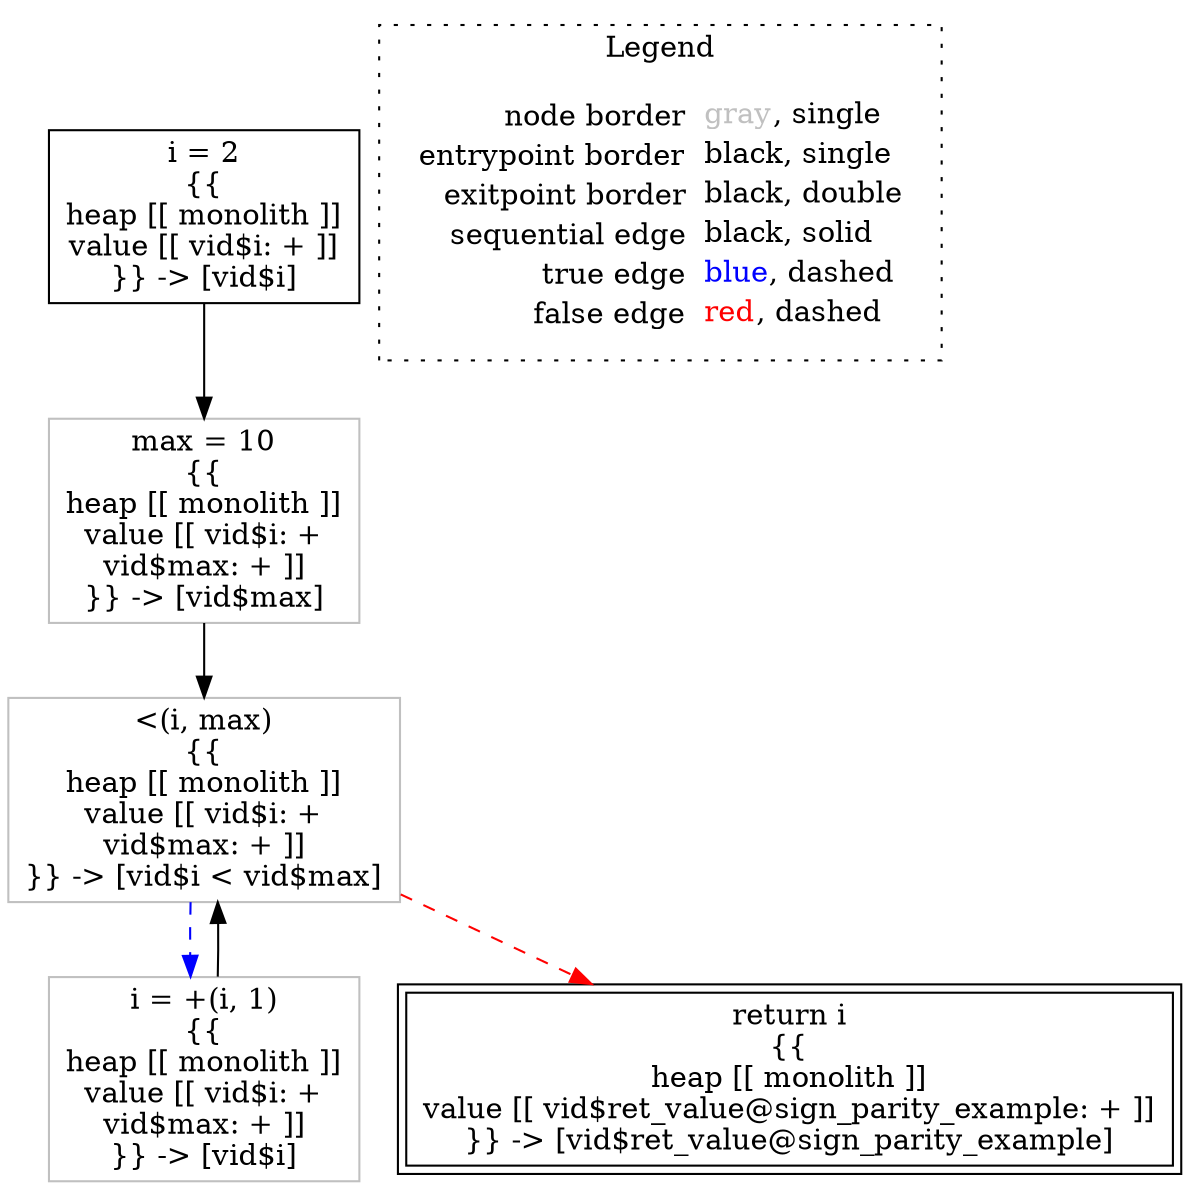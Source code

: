 digraph {
	"node0" [shape="rect",color="black",label=<i = 2<BR/>{{<BR/>heap [[ monolith ]]<BR/>value [[ vid$i: + ]]<BR/>}} -&gt; [vid$i]>];
	"node1" [shape="rect",color="gray",label=<max = 10<BR/>{{<BR/>heap [[ monolith ]]<BR/>value [[ vid$i: +<BR/>vid$max: + ]]<BR/>}} -&gt; [vid$max]>];
	"node2" [shape="rect",color="gray",label=<i = +(i, 1)<BR/>{{<BR/>heap [[ monolith ]]<BR/>value [[ vid$i: +<BR/>vid$max: + ]]<BR/>}} -&gt; [vid$i]>];
	"node3" [shape="rect",color="gray",label=<&lt;(i, max)<BR/>{{<BR/>heap [[ monolith ]]<BR/>value [[ vid$i: +<BR/>vid$max: + ]]<BR/>}} -&gt; [vid$i &lt; vid$max]>];
	"node4" [shape="rect",color="black",peripheries="2",label=<return i<BR/>{{<BR/>heap [[ monolith ]]<BR/>value [[ vid$ret_value@sign_parity_example: + ]]<BR/>}} -&gt; [vid$ret_value@sign_parity_example]>];
	"node0" -> "node1" [color="black"];
	"node1" -> "node3" [color="black"];
	"node2" -> "node3" [color="black"];
	"node3" -> "node2" [color="blue",style="dashed"];
	"node3" -> "node4" [color="red",style="dashed"];
subgraph cluster_legend {
	label="Legend";
	style=dotted;
	node [shape=plaintext];
	"legend" [label=<<table border="0" cellpadding="2" cellspacing="0" cellborder="0"><tr><td align="right">node border&nbsp;</td><td align="left"><font color="gray">gray</font>, single</td></tr><tr><td align="right">entrypoint border&nbsp;</td><td align="left"><font color="black">black</font>, single</td></tr><tr><td align="right">exitpoint border&nbsp;</td><td align="left"><font color="black">black</font>, double</td></tr><tr><td align="right">sequential edge&nbsp;</td><td align="left"><font color="black">black</font>, solid</td></tr><tr><td align="right">true edge&nbsp;</td><td align="left"><font color="blue">blue</font>, dashed</td></tr><tr><td align="right">false edge&nbsp;</td><td align="left"><font color="red">red</font>, dashed</td></tr></table>>];
}

}
